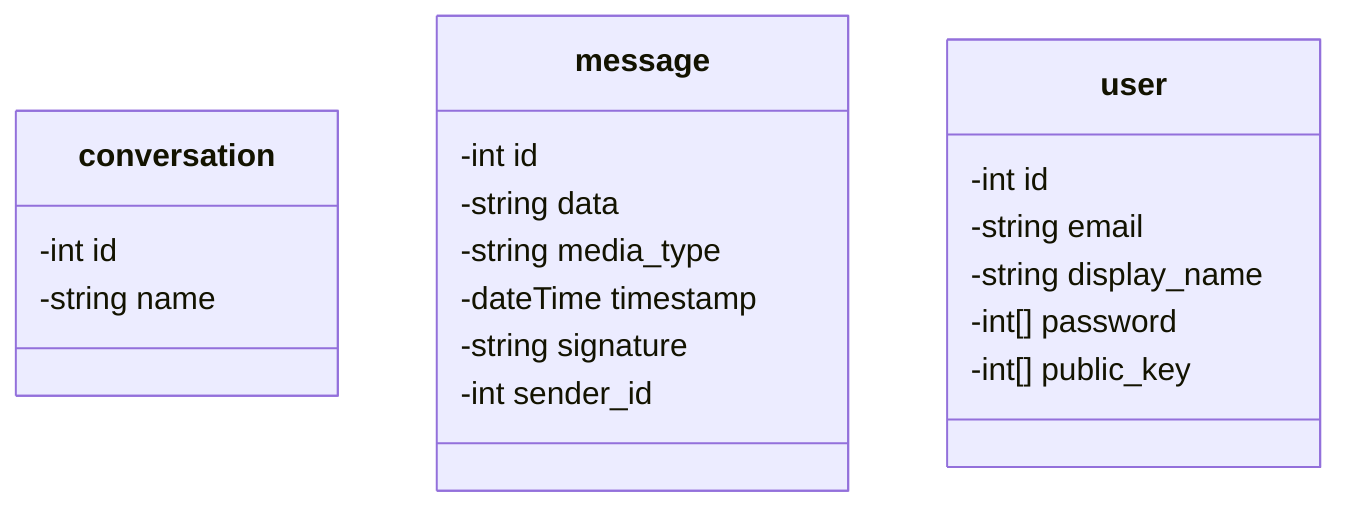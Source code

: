 classDiagram
    class conversation {
    	-int id
	-string name
    }
    class message {
	-int id
        -string data
        -string media_type
        -dateTime timestamp
        -string signature
        -int sender_id
    }
    class user {
    	-int id
	-string email
	-string display_name
	-int[] password
	-int[] public_key
    }